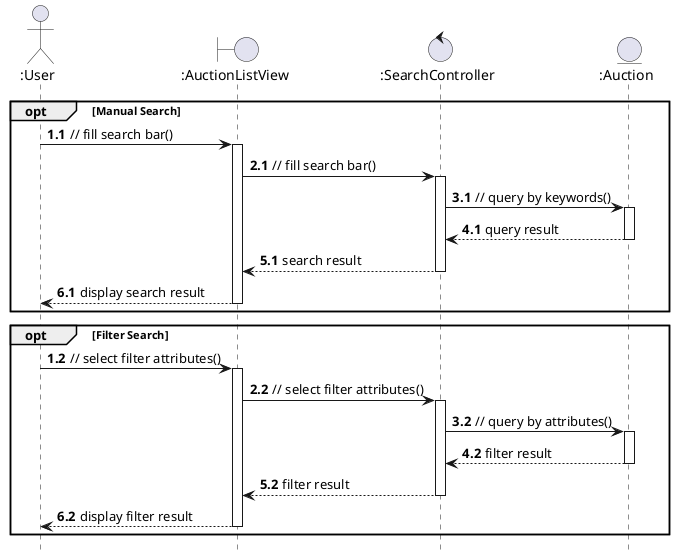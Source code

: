 @startuml
hide footbox

actor ":User" as User
boundary ":AuctionListView" as AuctionView
control ":SearchController" as SearchController
entity ":Auction" as Auction

autonumber

opt Manual Search
  autonumber 1.1
    User -> AuctionView: // fill search bar()
    autonumber inc A
    activate AuctionView
      AuctionView -> SearchController: // fill search bar()
      autonumber inc A
      activate SearchController
        SearchController -> Auction: // query by keywords()
          autonumber inc A
          activate Auction
            Auction --> SearchController: query result
            autonumber inc A
          deactivate Auction
        SearchController --> AuctionView: search result
        autonumber inc A
      deactivate SearchController
      AuctionView --> User: display search result
      autonumber inc A
    deactivate AuctionView
end

opt Filter Search
  autonumber 1.2
  User -> AuctionView: // select filter attributes()
  autonumber inc A
  autonumber inc B
    activate AuctionView
      AuctionView -> SearchController: // select filter attributes()
      autonumber inc A
      autonumber inc B
      activate SearchController
        SearchController -> Auction: // query by attributes()
          autonumber inc A
          autonumber inc B
          activate Auction
            Auction --> SearchController: filter result
            autonumber inc A
            autonumber inc B
          deactivate Auction
        SearchController --> AuctionView: filter result
        autonumber inc A
        autonumber inc B
      deactivate SearchController
      AuctionView --> User: display filter result
      autonumber inc A
      autonumber inc B
    deactivate AuctionView
end

@enduml
